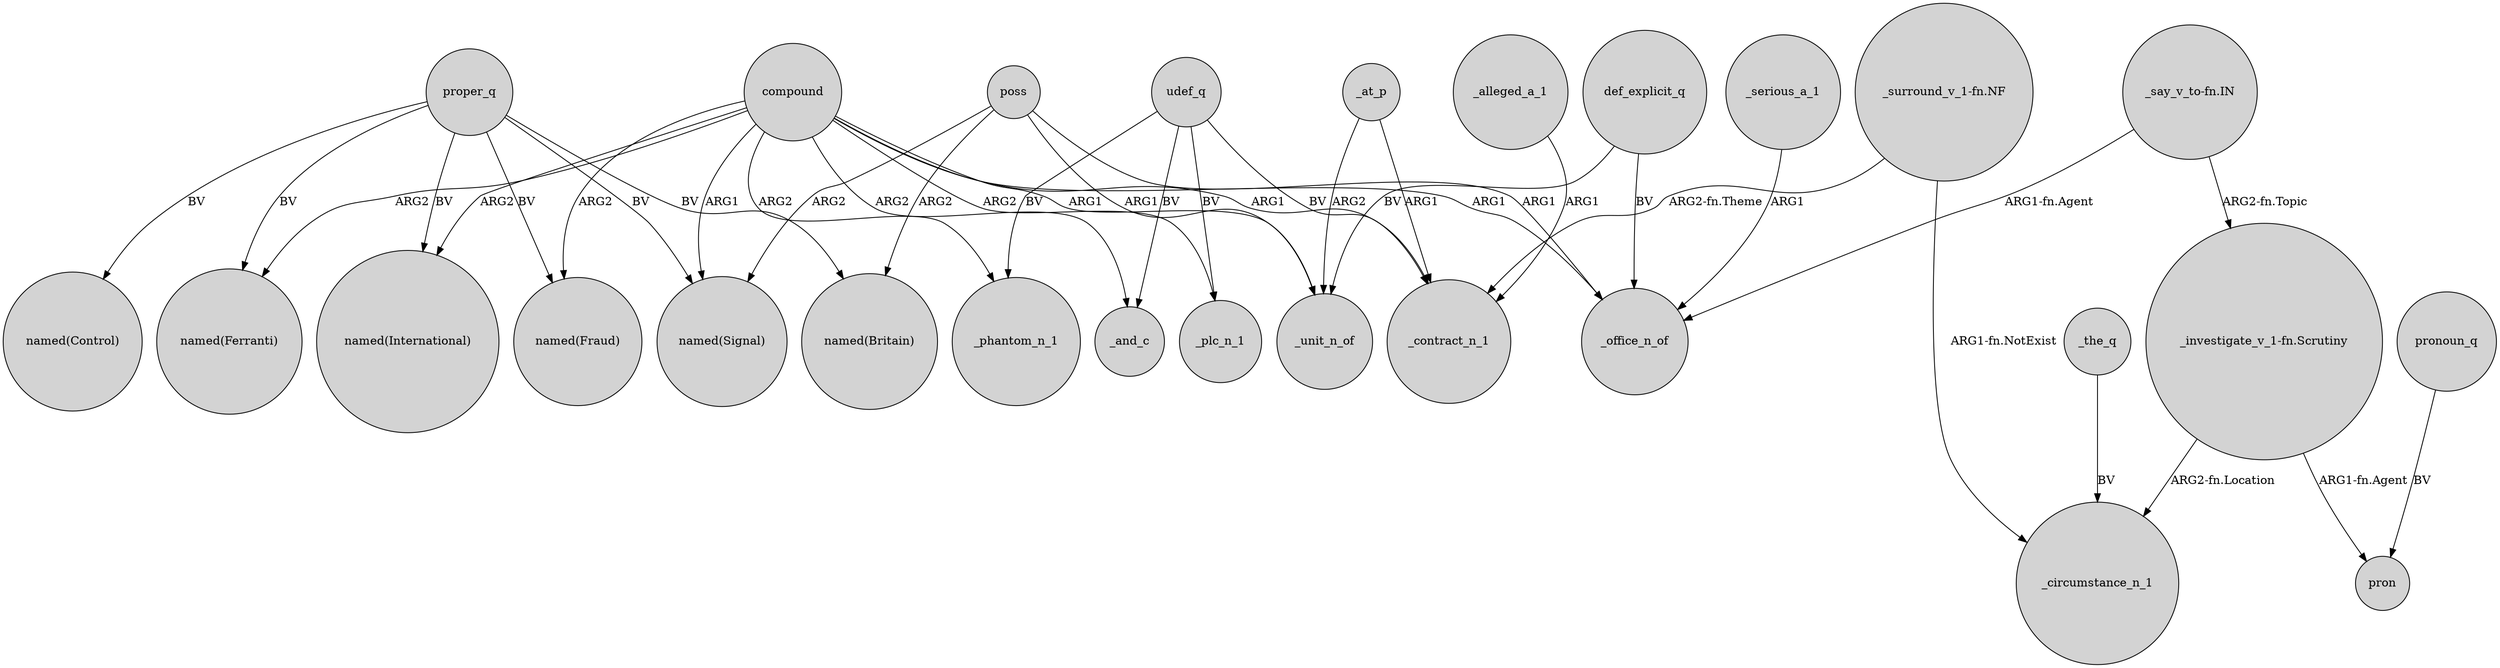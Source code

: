 digraph {
	node [shape=circle style=filled]
	compound -> "named(Signal)" [label=ARG1]
	_at_p -> _contract_n_1 [label=ARG1]
	proper_q -> "named(Fraud)" [label=BV]
	def_explicit_q -> _unit_n_of [label=BV]
	compound -> _unit_n_of [label=ARG1]
	_the_q -> _circumstance_n_1 [label=BV]
	def_explicit_q -> _office_n_of [label=BV]
	"_say_v_to-fn.IN" -> "_investigate_v_1-fn.Scrutiny" [label="ARG2-fn.Topic"]
	"_investigate_v_1-fn.Scrutiny" -> pron [label="ARG1-fn.Agent"]
	_alleged_a_1 -> _contract_n_1 [label=ARG1]
	proper_q -> "named(Signal)" [label=BV]
	"_surround_v_1-fn.NF" -> _circumstance_n_1 [label="ARG1-fn.NotExist"]
	compound -> _office_n_of [label=ARG1]
	proper_q -> "named(Control)" [label=BV]
	poss -> "named(Signal)" [label=ARG2]
	"_say_v_to-fn.IN" -> _office_n_of [label="ARG1-fn.Agent"]
	compound -> _contract_n_1 [label=ARG1]
	pronoun_q -> pron [label=BV]
	compound -> _and_c [label=ARG2]
	"_surround_v_1-fn.NF" -> _contract_n_1 [label="ARG2-fn.Theme"]
	proper_q -> "named(Ferranti)" [label=BV]
	_at_p -> _unit_n_of [label=ARG2]
	poss -> _unit_n_of [label=ARG1]
	_serious_a_1 -> _office_n_of [label=ARG1]
	poss -> _office_n_of [label=ARG1]
	compound -> "named(International)" [label=ARG2]
	compound -> _phantom_n_1 [label=ARG2]
	compound -> "named(Fraud)" [label=ARG2]
	udef_q -> _phantom_n_1 [label=BV]
	udef_q -> _plc_n_1 [label=BV]
	"_investigate_v_1-fn.Scrutiny" -> _circumstance_n_1 [label="ARG2-fn.Location"]
	compound -> "named(Ferranti)" [label=ARG2]
	poss -> "named(Britain)" [label=ARG2]
	udef_q -> _contract_n_1 [label=BV]
	udef_q -> _and_c [label=BV]
	compound -> _plc_n_1 [label=ARG2]
	proper_q -> "named(Britain)" [label=BV]
	proper_q -> "named(International)" [label=BV]
}
